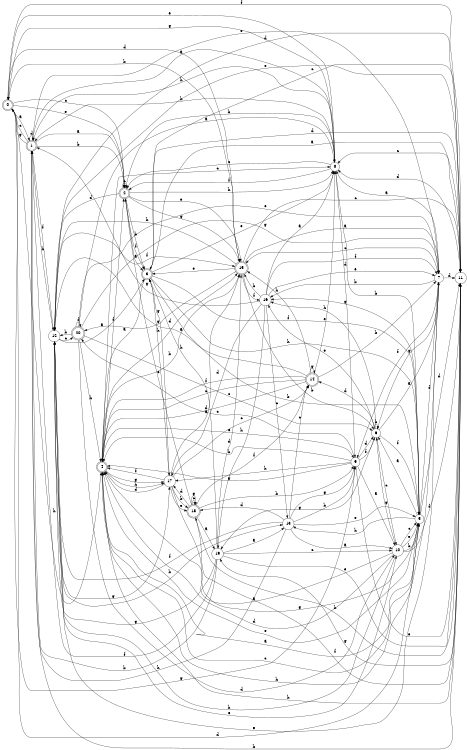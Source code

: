 digraph n17_5 {
__start0 [label="" shape="none"];

rankdir=LR;
size="8,5";

s0 [style="rounded,filled", color="black", fillcolor="white" shape="doublecircle", label="0"];
s1 [style="rounded,filled", color="black", fillcolor="white" shape="doublecircle", label="1"];
s2 [style="rounded,filled", color="black", fillcolor="white" shape="doublecircle", label="2"];
s3 [style="rounded,filled", color="black", fillcolor="white" shape="doublecircle", label="3"];
s4 [style="rounded,filled", color="black", fillcolor="white" shape="doublecircle", label="4"];
s5 [style="filled", color="black", fillcolor="white" shape="circle", label="5"];
s6 [style="filled", color="black", fillcolor="white" shape="circle", label="6"];
s7 [style="filled", color="black", fillcolor="white" shape="circle", label="7"];
s8 [style="filled", color="black", fillcolor="white" shape="circle", label="8"];
s9 [style="filled", color="black", fillcolor="white" shape="circle", label="9"];
s10 [style="filled", color="black", fillcolor="white" shape="circle", label="10"];
s11 [style="filled", color="black", fillcolor="white" shape="circle", label="11"];
s12 [style="filled", color="black", fillcolor="white" shape="circle", label="12"];
s13 [style="filled", color="black", fillcolor="white" shape="circle", label="13"];
s14 [style="rounded,filled", color="black", fillcolor="white" shape="doublecircle", label="14"];
s15 [style="rounded,filled", color="black", fillcolor="white" shape="doublecircle", label="15"];
s16 [style="filled", color="black", fillcolor="white" shape="circle", label="16"];
s17 [style="filled", color="black", fillcolor="white" shape="circle", label="17"];
s18 [style="rounded,filled", color="black", fillcolor="white" shape="doublecircle", label="18"];
s19 [style="filled", color="black", fillcolor="white" shape="circle", label="19"];
s20 [style="rounded,filled", color="black", fillcolor="white" shape="doublecircle", label="20"];
s0 -> s1 [label="a"];
s0 -> s15 [label="b"];
s0 -> s2 [label="c"];
s0 -> s5 [label="d"];
s0 -> s2 [label="e"];
s0 -> s11 [label="f"];
s0 -> s9 [label="g"];
s0 -> s4 [label="h"];
s1 -> s2 [label="a"];
s1 -> s2 [label="b"];
s1 -> s0 [label="c"];
s1 -> s1 [label="d"];
s1 -> s7 [label="e"];
s1 -> s12 [label="f"];
s1 -> s0 [label="g"];
s1 -> s8 [label="h"];
s2 -> s3 [label="a"];
s2 -> s3 [label="b"];
s2 -> s2 [label="c"];
s2 -> s12 [label="d"];
s2 -> s15 [label="e"];
s2 -> s3 [label="f"];
s2 -> s15 [label="g"];
s2 -> s8 [label="h"];
s3 -> s4 [label="a"];
s3 -> s5 [label="b"];
s3 -> s11 [label="c"];
s3 -> s11 [label="d"];
s3 -> s8 [label="e"];
s3 -> s5 [label="f"];
s3 -> s17 [label="g"];
s3 -> s5 [label="h"];
s4 -> s5 [label="a"];
s4 -> s15 [label="b"];
s4 -> s8 [label="c"];
s4 -> s15 [label="d"];
s4 -> s9 [label="e"];
s4 -> s2 [label="f"];
s4 -> s17 [label="g"];
s4 -> s17 [label="h"];
s5 -> s6 [label="a"];
s5 -> s8 [label="b"];
s5 -> s4 [label="c"];
s5 -> s11 [label="d"];
s5 -> s4 [label="e"];
s5 -> s7 [label="f"];
s5 -> s16 [label="g"];
s5 -> s13 [label="h"];
s6 -> s7 [label="a"];
s6 -> s6 [label="b"];
s6 -> s10 [label="c"];
s6 -> s14 [label="d"];
s6 -> s16 [label="e"];
s6 -> s5 [label="f"];
s6 -> s19 [label="g"];
s6 -> s16 [label="h"];
s7 -> s8 [label="a"];
s7 -> s16 [label="b"];
s7 -> s15 [label="c"];
s7 -> s11 [label="d"];
s7 -> s12 [label="e"];
s7 -> s9 [label="f"];
s7 -> s6 [label="g"];
s7 -> s4 [label="h"];
s8 -> s1 [label="a"];
s8 -> s2 [label="b"];
s8 -> s2 [label="c"];
s8 -> s9 [label="d"];
s8 -> s0 [label="e"];
s8 -> s2 [label="f"];
s8 -> s0 [label="g"];
s8 -> s1 [label="h"];
s9 -> s10 [label="a"];
s9 -> s4 [label="b"];
s9 -> s20 [label="c"];
s9 -> s6 [label="d"];
s9 -> s11 [label="e"];
s9 -> s6 [label="f"];
s9 -> s4 [label="g"];
s9 -> s17 [label="h"];
s10 -> s4 [label="a"];
s10 -> s5 [label="b"];
s10 -> s5 [label="c"];
s10 -> s4 [label="d"];
s10 -> s5 [label="e"];
s10 -> s11 [label="f"];
s10 -> s6 [label="g"];
s10 -> s12 [label="h"];
s11 -> s3 [label="a"];
s11 -> s1 [label="b"];
s11 -> s8 [label="c"];
s11 -> s8 [label="d"];
s11 -> s12 [label="e"];
s11 -> s18 [label="f"];
s11 -> s19 [label="g"];
s11 -> s4 [label="h"];
s12 -> s3 [label="a"];
s12 -> s13 [label="b"];
s12 -> s20 [label="c"];
s12 -> s11 [label="d"];
s12 -> s10 [label="e"];
s12 -> s15 [label="f"];
s12 -> s17 [label="g"];
s12 -> s1 [label="h"];
s13 -> s10 [label="a"];
s13 -> s9 [label="b"];
s13 -> s14 [label="c"];
s13 -> s18 [label="d"];
s13 -> s5 [label="e"];
s13 -> s12 [label="f"];
s13 -> s9 [label="g"];
s13 -> s1 [label="h"];
s14 -> s12 [label="a"];
s14 -> s7 [label="b"];
s14 -> s4 [label="c"];
s14 -> s4 [label="d"];
s14 -> s8 [label="e"];
s14 -> s4 [label="f"];
s14 -> s14 [label="g"];
s14 -> s15 [label="h"];
s15 -> s7 [label="a"];
s15 -> s6 [label="b"];
s15 -> s11 [label="c"];
s15 -> s0 [label="d"];
s15 -> s3 [label="e"];
s15 -> s16 [label="f"];
s15 -> s20 [label="g"];
s15 -> s12 [label="h"];
s16 -> s8 [label="a"];
s16 -> s15 [label="b"];
s16 -> s13 [label="c"];
s16 -> s17 [label="d"];
s16 -> s7 [label="e"];
s16 -> s7 [label="f"];
s16 -> s1 [label="g"];
s16 -> s19 [label="h"];
s17 -> s15 [label="a"];
s17 -> s18 [label="b"];
s17 -> s14 [label="c"];
s17 -> s4 [label="d"];
s17 -> s18 [label="e"];
s17 -> s4 [label="f"];
s17 -> s5 [label="g"];
s17 -> s3 [label="h"];
s18 -> s19 [label="a"];
s18 -> s9 [label="b"];
s18 -> s18 [label="c"];
s18 -> s17 [label="d"];
s18 -> s2 [label="e"];
s18 -> s14 [label="f"];
s18 -> s18 [label="g"];
s18 -> s11 [label="h"];
s19 -> s13 [label="a"];
s19 -> s1 [label="b"];
s19 -> s10 [label="c"];
s19 -> s15 [label="d"];
s19 -> s11 [label="e"];
s19 -> s1 [label="f"];
s19 -> s12 [label="g"];
s19 -> s3 [label="h"];
s20 -> s8 [label="a"];
s20 -> s12 [label="b"];
s20 -> s6 [label="c"];
s20 -> s10 [label="d"];
s20 -> s7 [label="e"];
s20 -> s20 [label="f"];
s20 -> s7 [label="g"];
s20 -> s4 [label="h"];

}